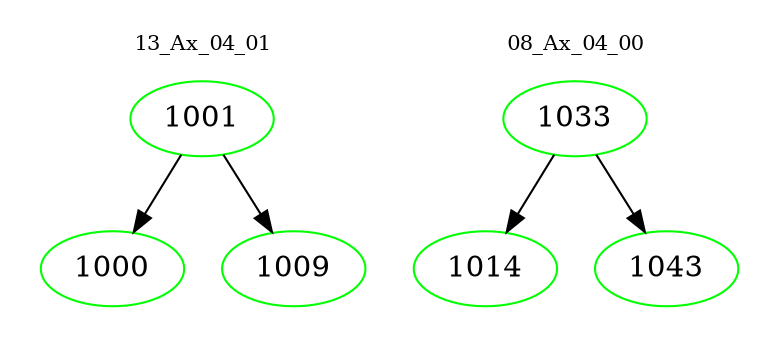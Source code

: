 digraph{
subgraph cluster_0 {
color = white
label = "13_Ax_04_01";
fontsize=10;
T0_1001 [label="1001", color="green"]
T0_1001 -> T0_1000 [color="black"]
T0_1000 [label="1000", color="green"]
T0_1001 -> T0_1009 [color="black"]
T0_1009 [label="1009", color="green"]
}
subgraph cluster_1 {
color = white
label = "08_Ax_04_00";
fontsize=10;
T1_1033 [label="1033", color="green"]
T1_1033 -> T1_1014 [color="black"]
T1_1014 [label="1014", color="green"]
T1_1033 -> T1_1043 [color="black"]
T1_1043 [label="1043", color="green"]
}
}
